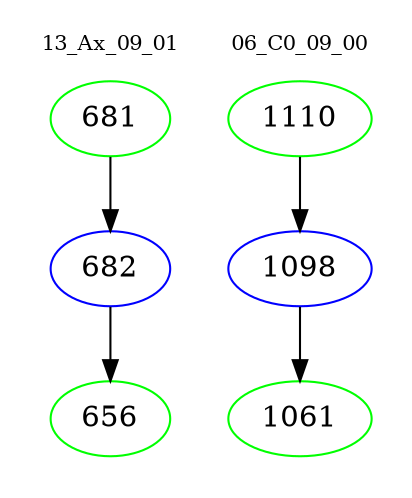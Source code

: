 digraph{
subgraph cluster_0 {
color = white
label = "13_Ax_09_01";
fontsize=10;
T0_681 [label="681", color="green"]
T0_681 -> T0_682 [color="black"]
T0_682 [label="682", color="blue"]
T0_682 -> T0_656 [color="black"]
T0_656 [label="656", color="green"]
}
subgraph cluster_1 {
color = white
label = "06_C0_09_00";
fontsize=10;
T1_1110 [label="1110", color="green"]
T1_1110 -> T1_1098 [color="black"]
T1_1098 [label="1098", color="blue"]
T1_1098 -> T1_1061 [color="black"]
T1_1061 [label="1061", color="green"]
}
}
